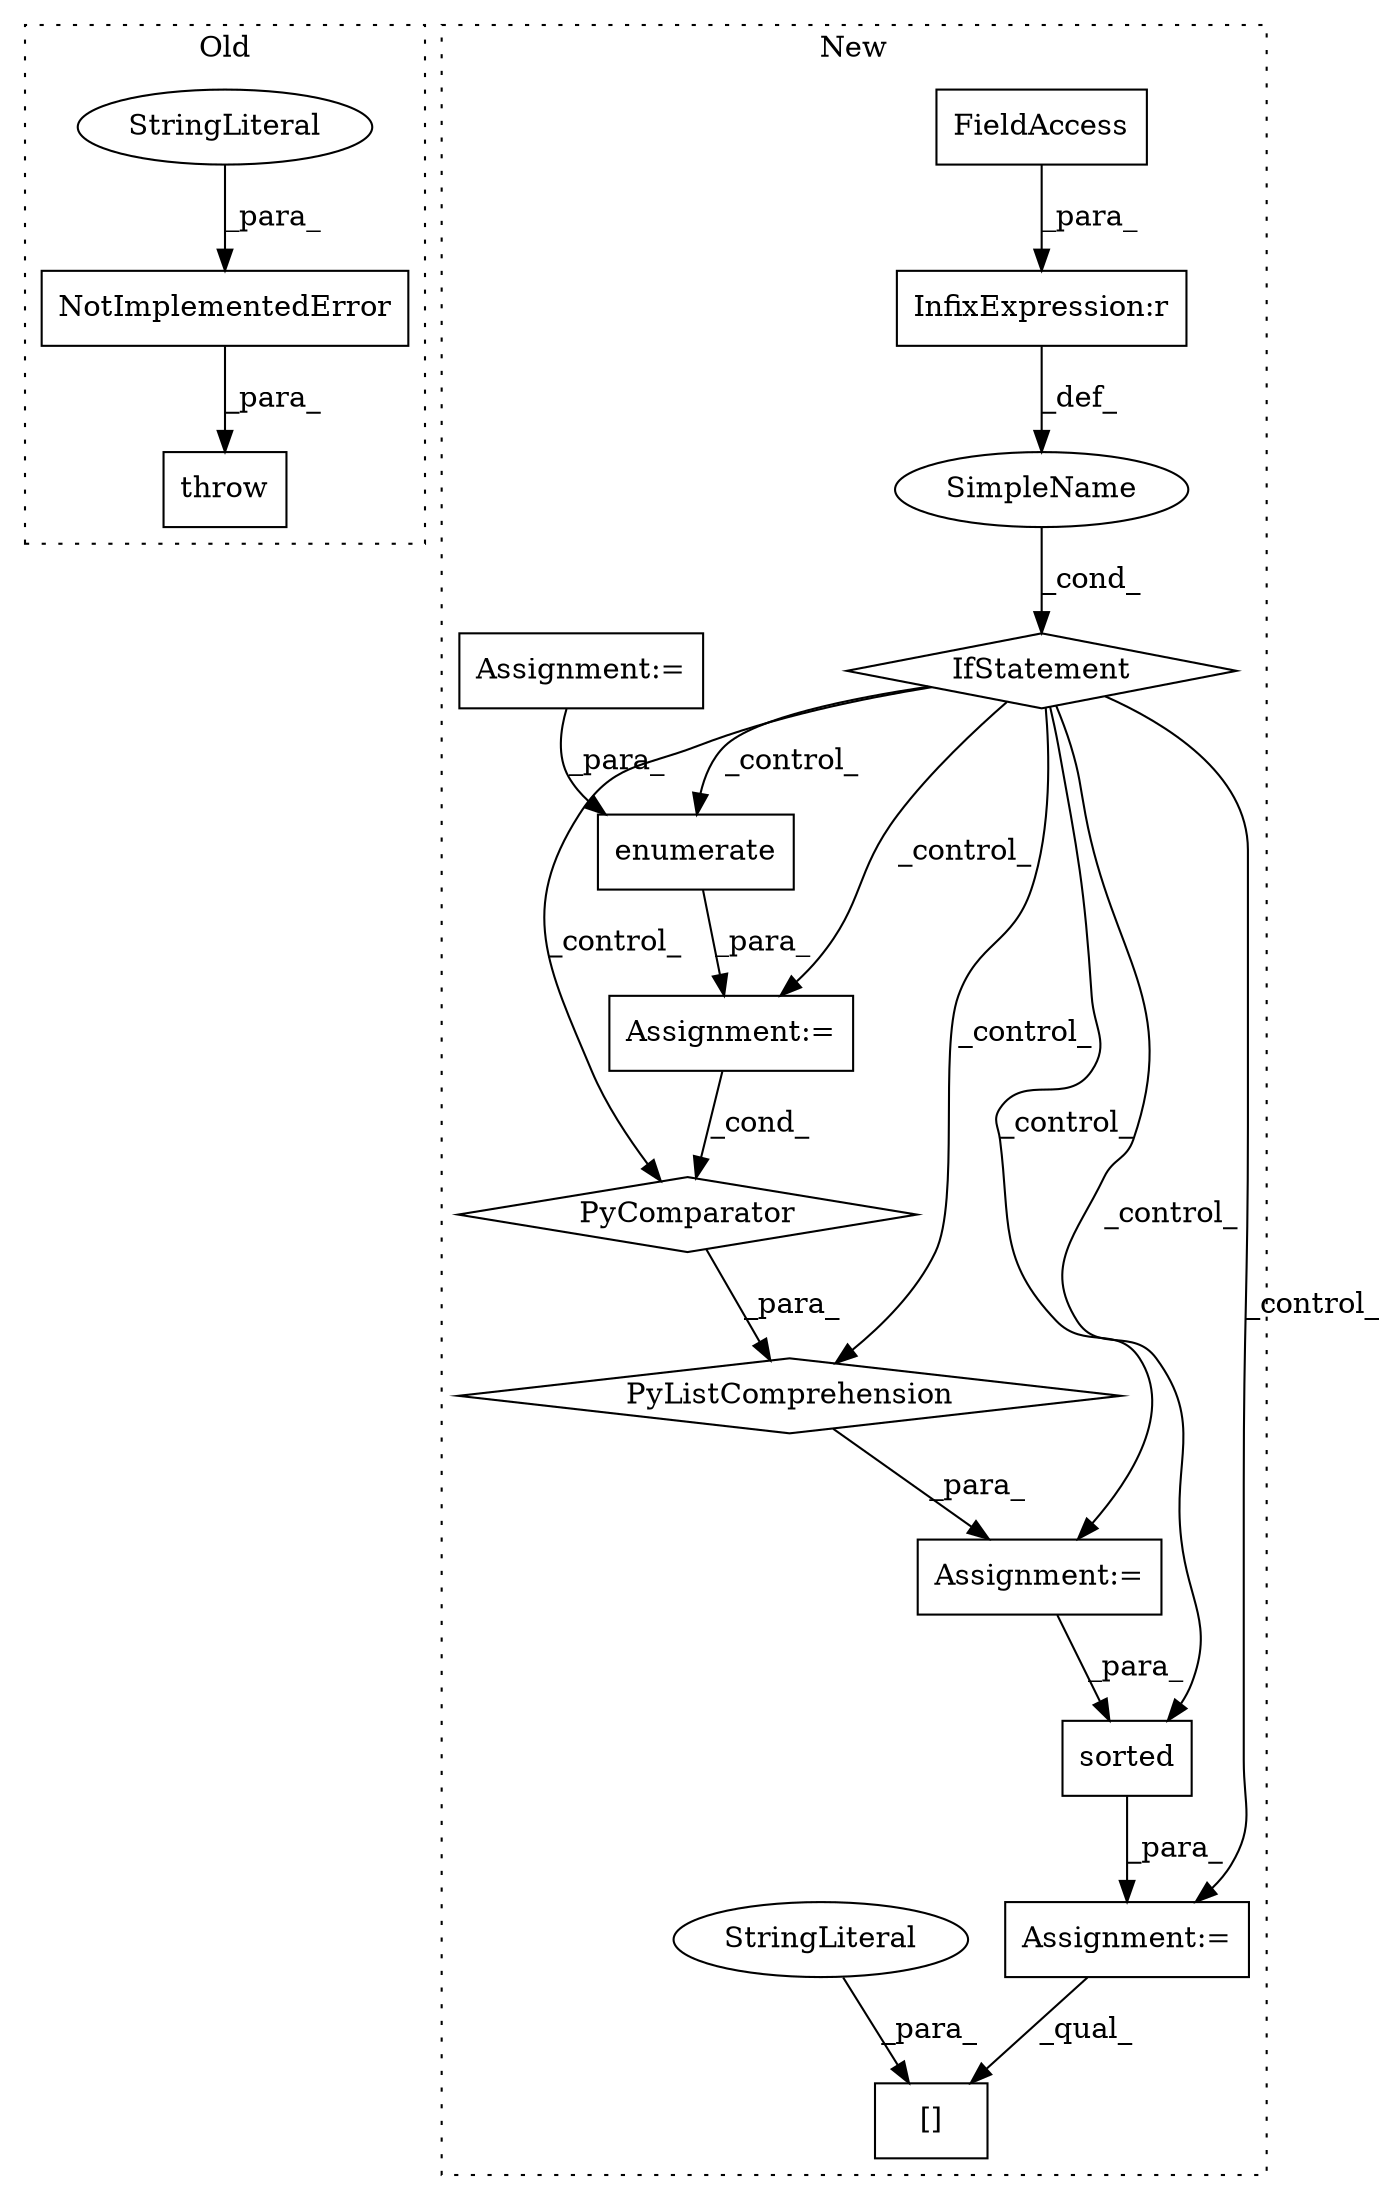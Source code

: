 digraph G {
subgraph cluster0 {
1 [label="NotImplementedError" a="32" s="339,399" l="20,1" shape="box"];
3 [label="throw" a="53" s="333" l="6" shape="box"];
12 [label="StringLiteral" a="45" s="359" l="40" shape="ellipse"];
label = "Old";
style="dotted";
}
subgraph cluster1 {
2 [label="sorted" a="32" s="820,850" l="7,1" shape="box"];
4 [label="Assignment:=" a="7" s="819" l="1" shape="box"];
5 [label="Assignment:=" a="7" s="765" l="40" shape="box"];
6 [label="Assignment:=" a="7" s="520" l="1" shape="box"];
7 [label="[]" a="2" s="866,899" l="5,1" shape="box"];
8 [label="PyComparator" a="113" s="765" l="40" shape="diamond"];
9 [label="InfixExpression:r" a="27" s="568" l="4" shape="box"];
10 [label="FieldAccess" a="22" s="556" l="12" shape="box"];
11 [label="SimpleName" a="42" s="" l="" shape="ellipse"];
13 [label="StringLiteral" a="45" s="871" l="28" shape="ellipse"];
14 [label="PyListComprehension" a="109" s="647" l="173" shape="diamond"];
15 [label="IfStatement" a="25" s="552,576" l="4,2" shape="diamond"];
16 [label="enumerate" a="32" s="774,791" l="10,1" shape="box"];
17 [label="Assignment:=" a="7" s="626" l="21" shape="box"];
label = "New";
style="dotted";
}
1 -> 3 [label="_para_"];
2 -> 4 [label="_para_"];
4 -> 7 [label="_qual_"];
5 -> 8 [label="_cond_"];
6 -> 16 [label="_para_"];
8 -> 14 [label="_para_"];
9 -> 11 [label="_def_"];
10 -> 9 [label="_para_"];
11 -> 15 [label="_cond_"];
12 -> 1 [label="_para_"];
13 -> 7 [label="_para_"];
14 -> 17 [label="_para_"];
15 -> 2 [label="_control_"];
15 -> 14 [label="_control_"];
15 -> 8 [label="_control_"];
15 -> 5 [label="_control_"];
15 -> 17 [label="_control_"];
15 -> 16 [label="_control_"];
15 -> 4 [label="_control_"];
16 -> 5 [label="_para_"];
17 -> 2 [label="_para_"];
}
